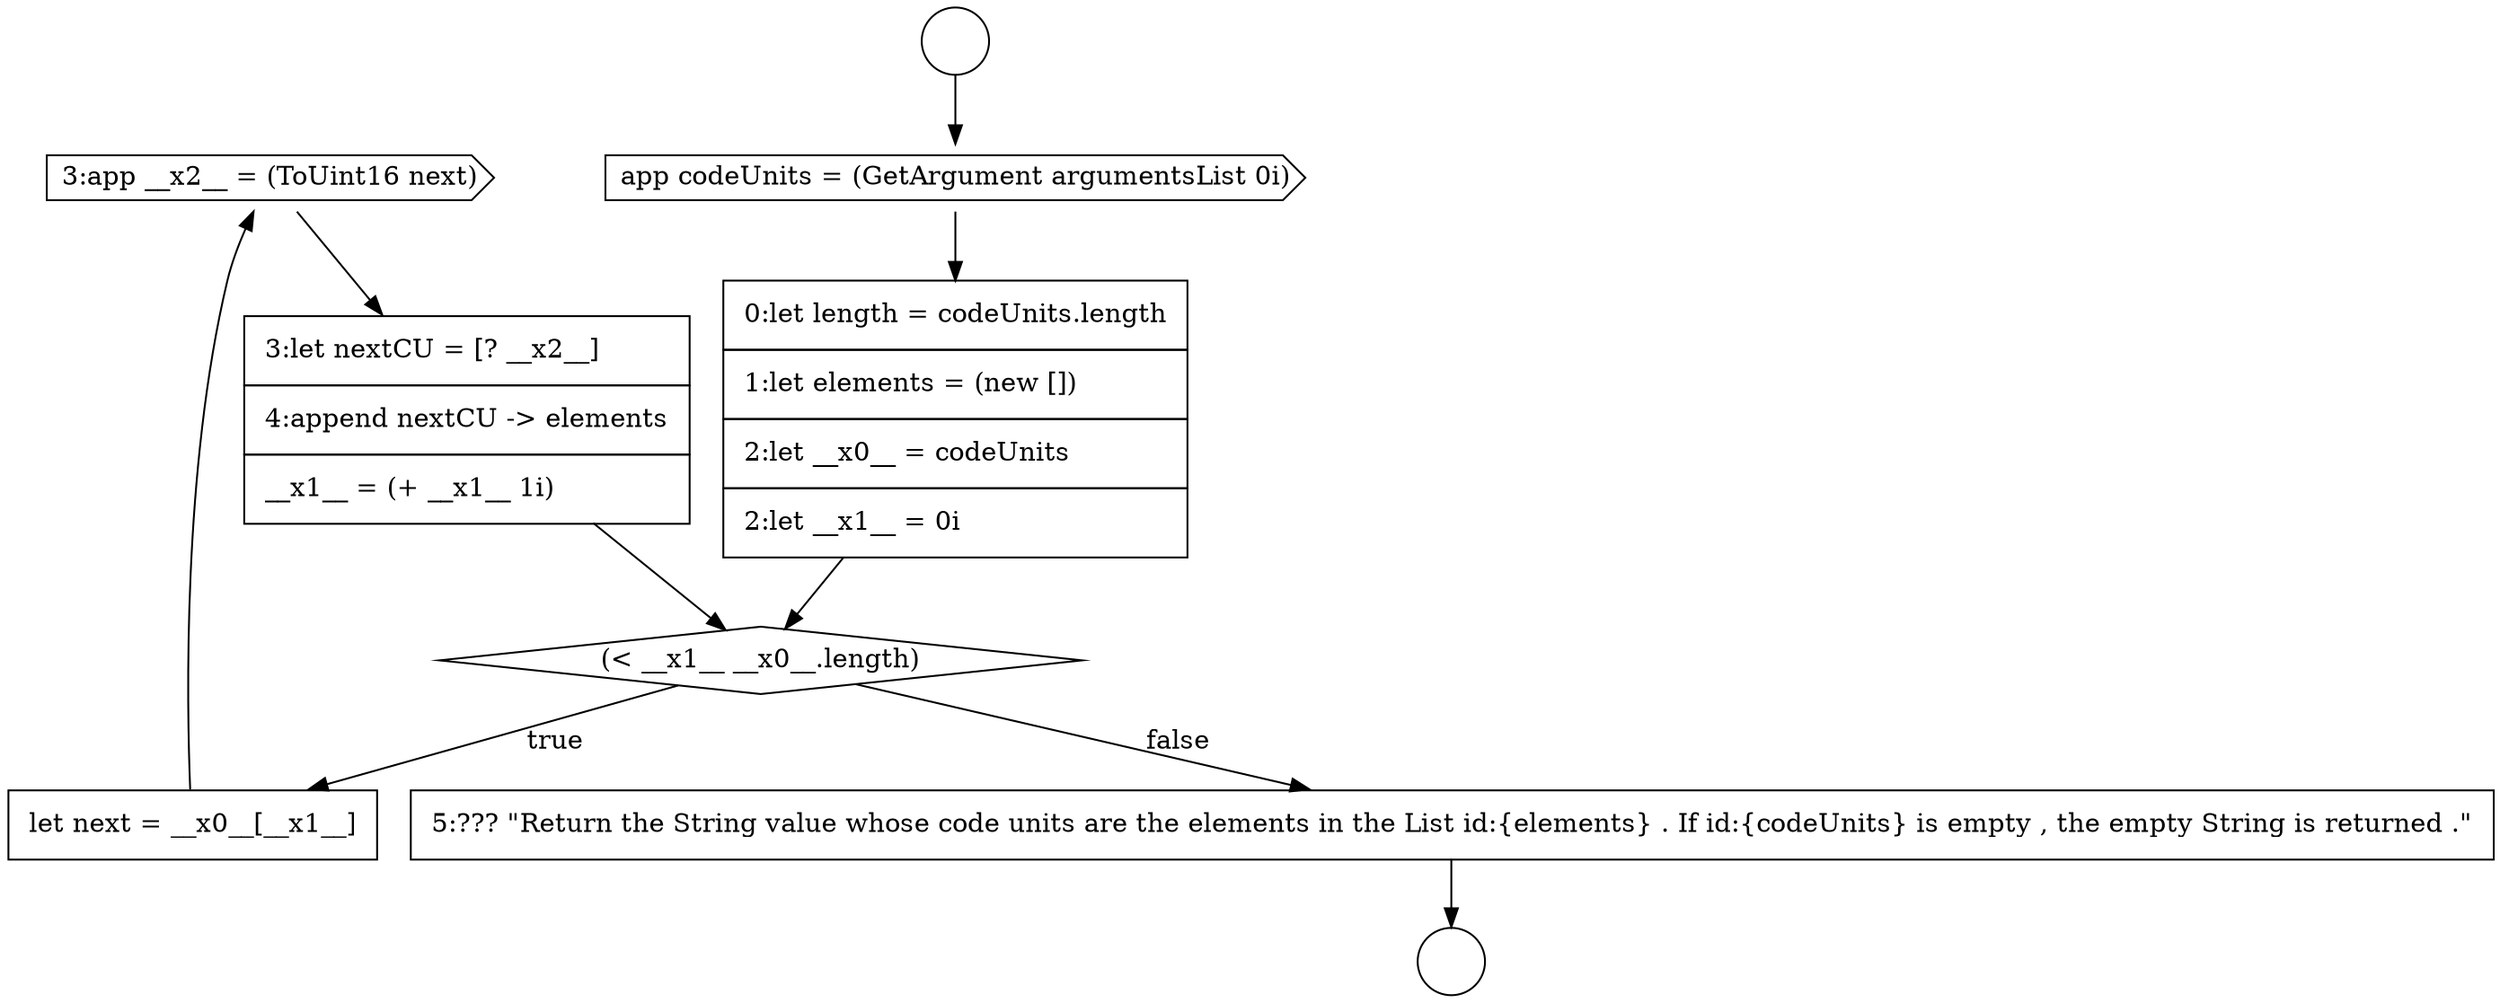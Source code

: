 digraph {
  node14171 [shape=cds, label=<<font color="black">3:app __x2__ = (ToUint16 next)</font>> color="black" fillcolor="white" style=filled]
  node14168 [shape=none, margin=0, label=<<font color="black">
    <table border="0" cellborder="1" cellspacing="0" cellpadding="10">
      <tr><td align="left">0:let length = codeUnits.length</td></tr>
      <tr><td align="left">1:let elements = (new [])</td></tr>
      <tr><td align="left">2:let __x0__ = codeUnits</td></tr>
      <tr><td align="left">2:let __x1__ = 0i</td></tr>
    </table>
  </font>> color="black" fillcolor="white" style=filled]
  node14173 [shape=none, margin=0, label=<<font color="black">
    <table border="0" cellborder="1" cellspacing="0" cellpadding="10">
      <tr><td align="left">5:??? &quot;Return the String value whose code units are the elements in the List id:{elements} . If id:{codeUnits} is empty , the empty String is returned .&quot;</td></tr>
    </table>
  </font>> color="black" fillcolor="white" style=filled]
  node14167 [shape=cds, label=<<font color="black">app codeUnits = (GetArgument argumentsList 0i)</font>> color="black" fillcolor="white" style=filled]
  node14166 [shape=circle label=" " color="black" fillcolor="white" style=filled]
  node14169 [shape=diamond, label=<<font color="black">(&lt; __x1__ __x0__.length)</font>> color="black" fillcolor="white" style=filled]
  node14172 [shape=none, margin=0, label=<<font color="black">
    <table border="0" cellborder="1" cellspacing="0" cellpadding="10">
      <tr><td align="left">3:let nextCU = [? __x2__]</td></tr>
      <tr><td align="left">4:append nextCU -&gt; elements</td></tr>
      <tr><td align="left">__x1__ = (+ __x1__ 1i)</td></tr>
    </table>
  </font>> color="black" fillcolor="white" style=filled]
  node14165 [shape=circle label=" " color="black" fillcolor="white" style=filled]
  node14170 [shape=none, margin=0, label=<<font color="black">
    <table border="0" cellborder="1" cellspacing="0" cellpadding="10">
      <tr><td align="left">let next = __x0__[__x1__]</td></tr>
    </table>
  </font>> color="black" fillcolor="white" style=filled]
  node14168 -> node14169 [ color="black"]
  node14167 -> node14168 [ color="black"]
  node14169 -> node14170 [label=<<font color="black">true</font>> color="black"]
  node14169 -> node14173 [label=<<font color="black">false</font>> color="black"]
  node14171 -> node14172 [ color="black"]
  node14165 -> node14167 [ color="black"]
  node14170 -> node14171 [ color="black"]
  node14172 -> node14169 [ color="black"]
  node14173 -> node14166 [ color="black"]
}
